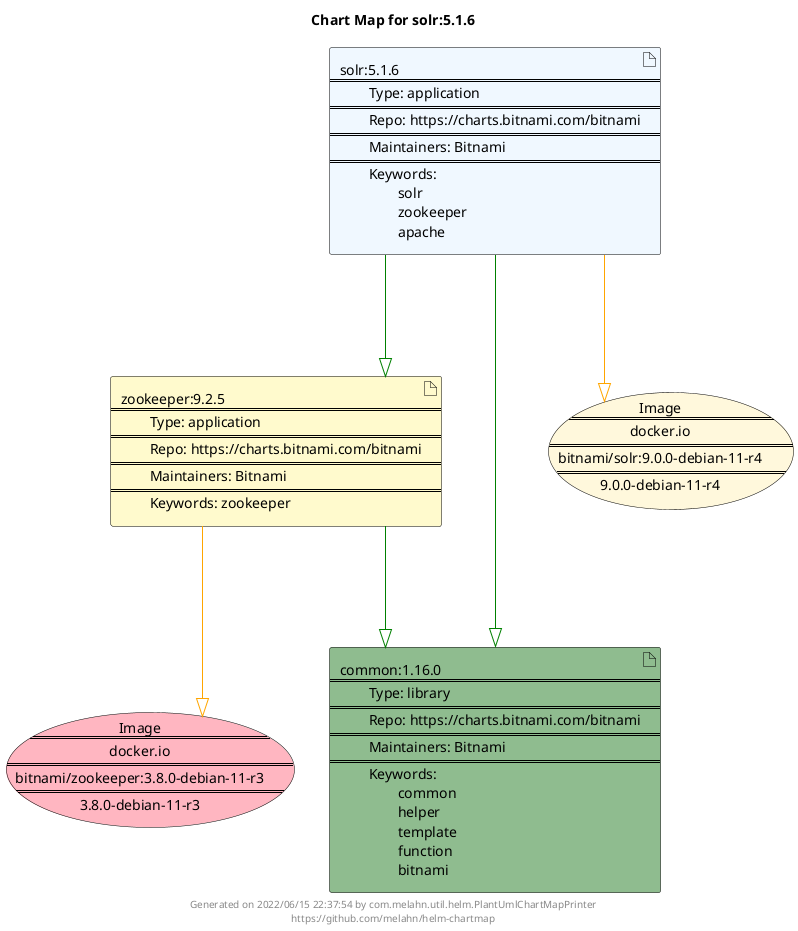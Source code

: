 @startuml
skinparam linetype ortho
skinparam backgroundColor white
skinparam usecaseBorderColor black
skinparam usecaseArrowColor LightSlateGray
skinparam artifactBorderColor black
skinparam artifactArrowColor LightSlateGray

title Chart Map for solr:5.1.6

'There are 3 referenced Helm Charts
artifact "zookeeper:9.2.5\n====\n\tType: application\n====\n\tRepo: https://charts.bitnami.com/bitnami\n====\n\tMaintainers: Bitnami\n====\n\tKeywords: zookeeper" as zookeeper_9_2_5 #LemonChiffon
artifact "solr:5.1.6\n====\n\tType: application\n====\n\tRepo: https://charts.bitnami.com/bitnami\n====\n\tMaintainers: Bitnami\n====\n\tKeywords: \n\t\tsolr\n\t\tzookeeper\n\t\tapache" as solr_5_1_6 #AliceBlue
artifact "common:1.16.0\n====\n\tType: library\n====\n\tRepo: https://charts.bitnami.com/bitnami\n====\n\tMaintainers: Bitnami\n====\n\tKeywords: \n\t\tcommon\n\t\thelper\n\t\ttemplate\n\t\tfunction\n\t\tbitnami" as common_1_16_0 #DarkSeaGreen

'There are 2 referenced Docker Images
usecase "Image\n====\ndocker.io\n====\nbitnami/zookeeper:3.8.0-debian-11-r3\n====\n3.8.0-debian-11-r3" as docker_io_bitnami_zookeeper_3_8_0_debian_11_r3 #LightPink
usecase "Image\n====\ndocker.io\n====\nbitnami/solr:9.0.0-debian-11-r4\n====\n9.0.0-debian-11-r4" as docker_io_bitnami_solr_9_0_0_debian_11_r4 #Cornsilk

'Chart Dependencies
solr_5_1_6--[#green]-|>common_1_16_0
solr_5_1_6--[#green]-|>zookeeper_9_2_5
zookeeper_9_2_5--[#green]-|>common_1_16_0
zookeeper_9_2_5--[#orange]-|>docker_io_bitnami_zookeeper_3_8_0_debian_11_r3
solr_5_1_6--[#orange]-|>docker_io_bitnami_solr_9_0_0_debian_11_r4

center footer Generated on 2022/06/15 22:37:54 by com.melahn.util.helm.PlantUmlChartMapPrinter\nhttps://github.com/melahn/helm-chartmap
@enduml
